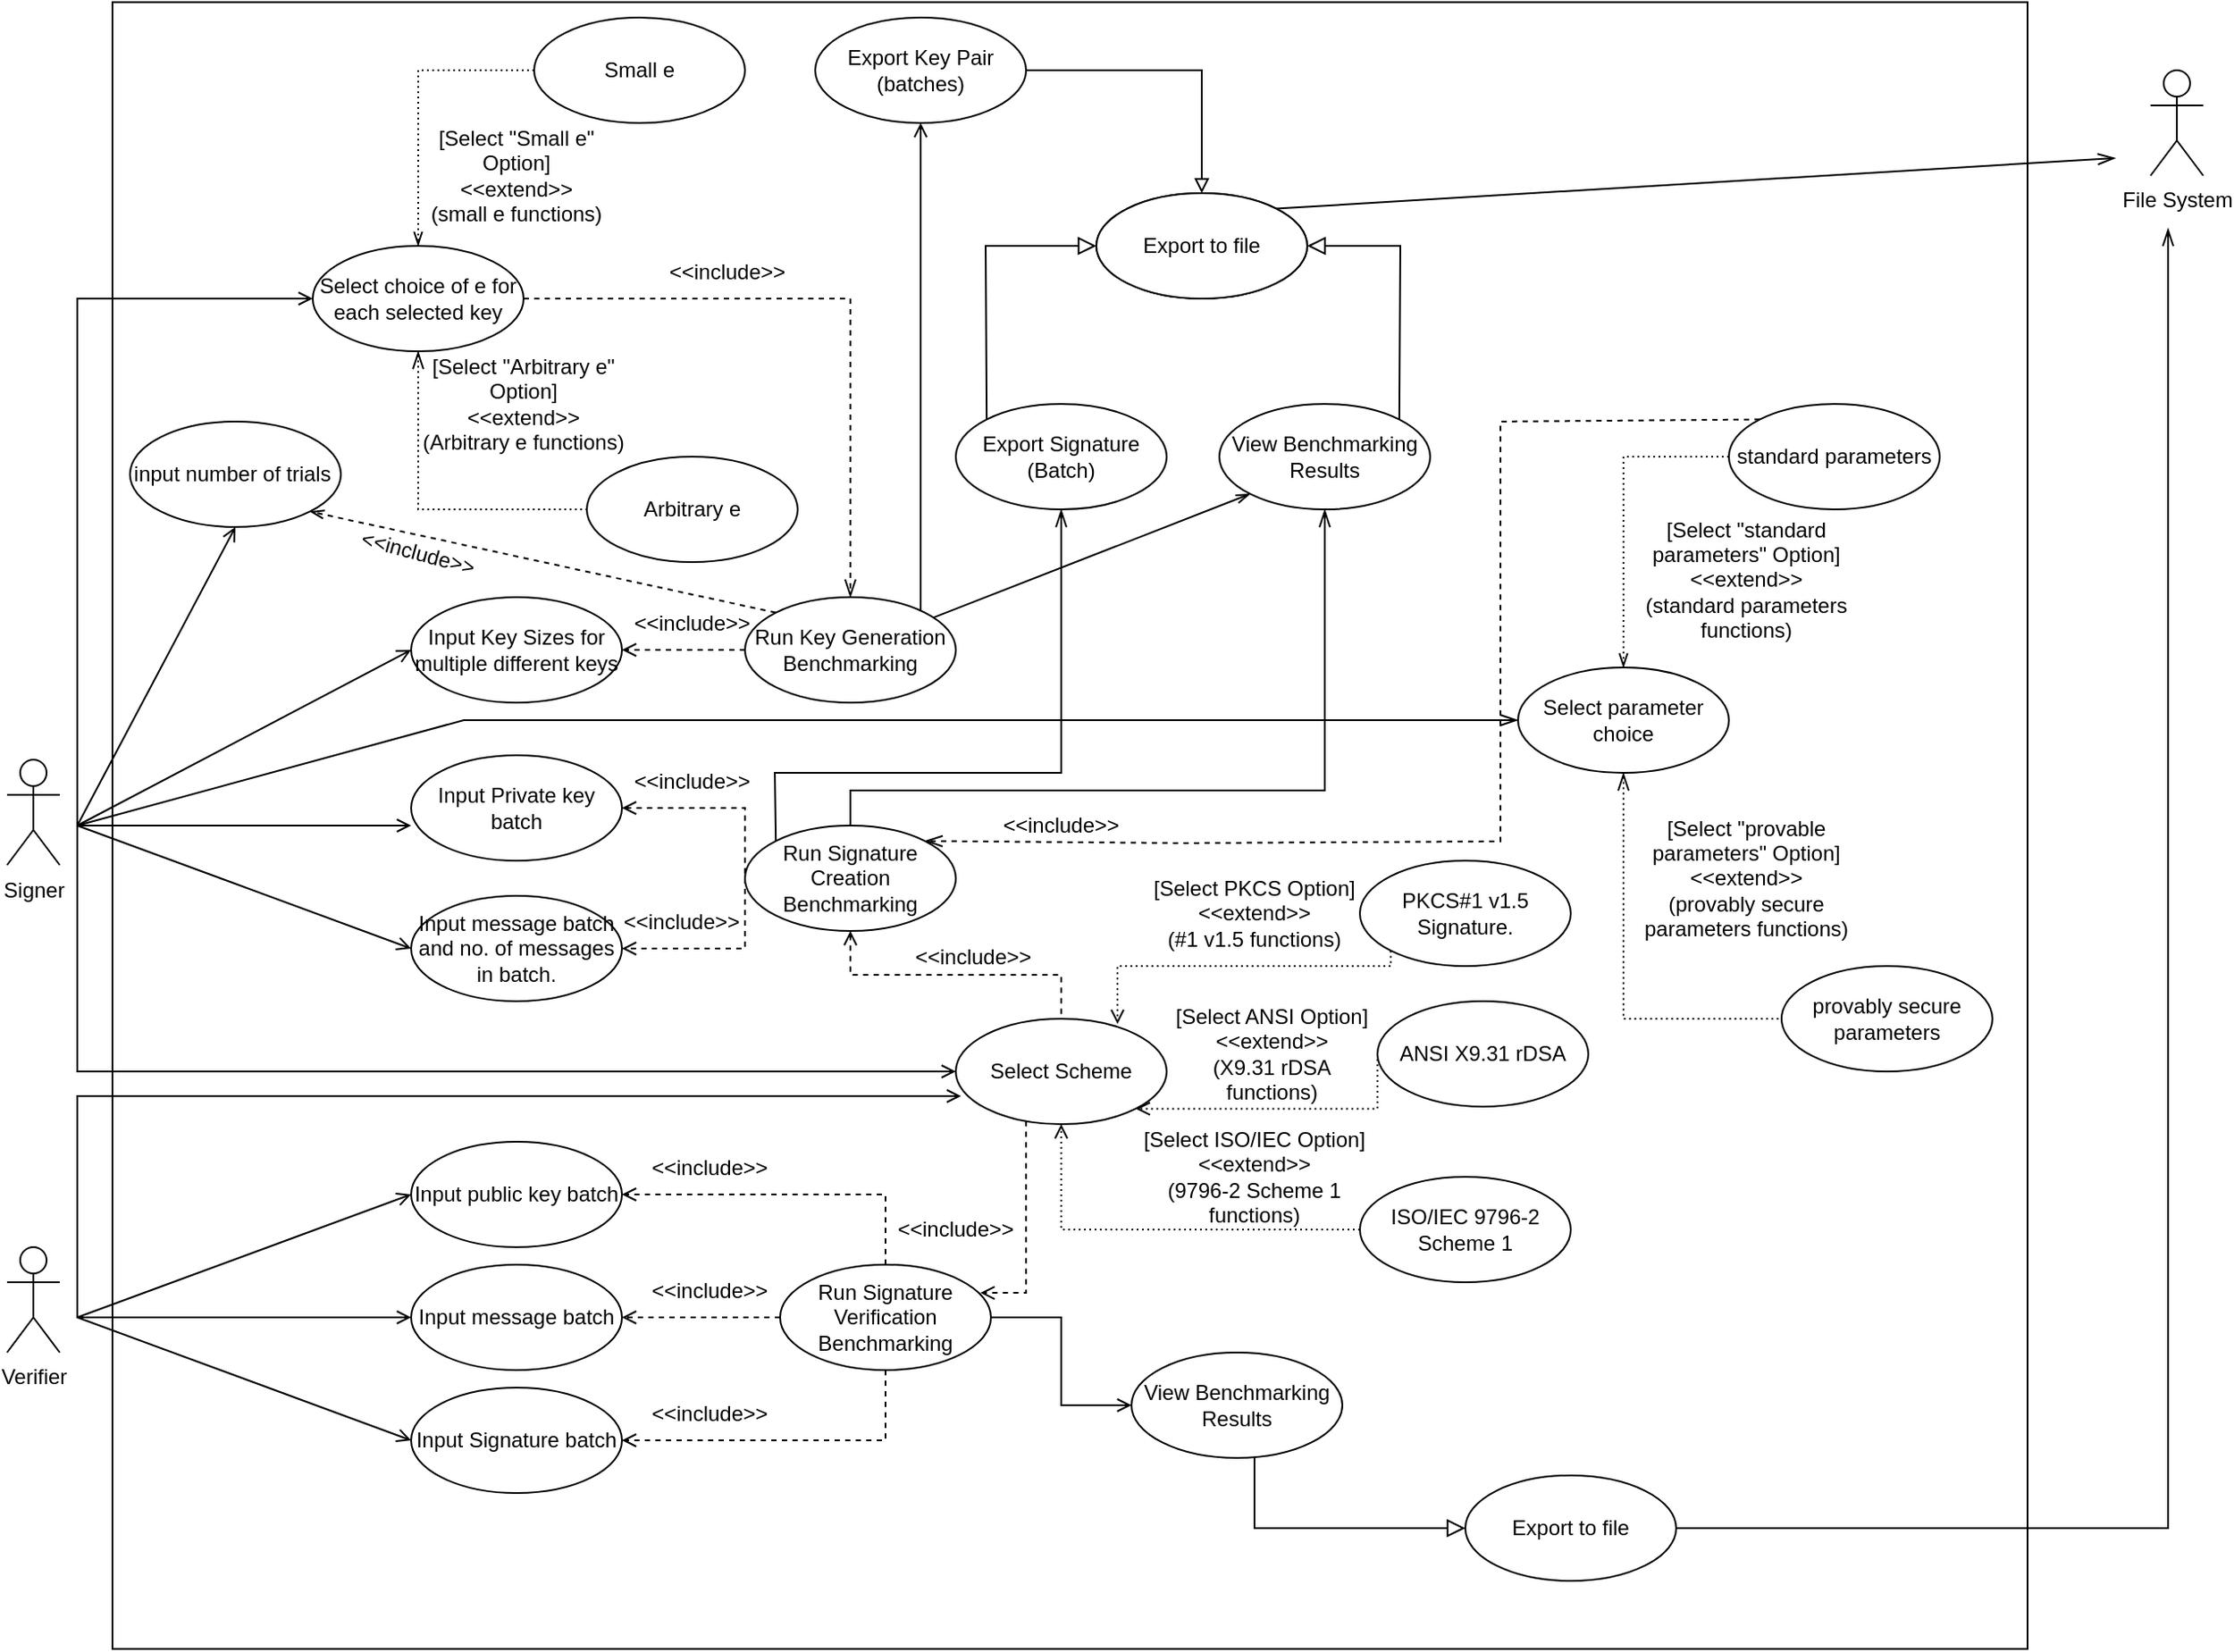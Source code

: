<mxfile version="24.2.3" type="device">
  <diagram name="Page-1" id="38QwZTrRt14t735NKN4m">
    <mxGraphModel dx="2463" dy="2267" grid="1" gridSize="10" guides="1" tooltips="1" connect="1" arrows="1" fold="1" page="1" pageScale="1" pageWidth="827" pageHeight="1169" math="0" shadow="0">
      <root>
        <mxCell id="0" />
        <mxCell id="1" parent="0" />
        <mxCell id="NQqdmti2_ZRtqbnhM-zB-2" value="Input Key Sizes for multiple different keys" style="ellipse;whiteSpace=wrap;html=1;" parent="1" vertex="1">
          <mxGeometry x="260" y="140" width="120" height="60" as="geometry" />
        </mxCell>
        <mxCell id="NQqdmti2_ZRtqbnhM-zB-22" value="" style="edgeStyle=orthogonalEdgeStyle;rounded=0;orthogonalLoop=1;jettySize=auto;html=1;dashed=1;startArrow=open;startFill=0;endArrow=none;endFill=0;" parent="1" source="NQqdmti2_ZRtqbnhM-zB-3" target="NQqdmti2_ZRtqbnhM-zB-6" edge="1">
          <mxGeometry relative="1" as="geometry">
            <Array as="points">
              <mxPoint x="450" y="260" />
            </Array>
          </mxGeometry>
        </mxCell>
        <mxCell id="NQqdmti2_ZRtqbnhM-zB-3" value="Input Private key batch" style="ellipse;whiteSpace=wrap;html=1;" parent="1" vertex="1">
          <mxGeometry x="260" y="230" width="120" height="60" as="geometry" />
        </mxCell>
        <mxCell id="NQqdmti2_ZRtqbnhM-zB-4" value="Input message batch and no. of messages in batch." style="ellipse;whiteSpace=wrap;html=1;" parent="1" vertex="1">
          <mxGeometry x="260" y="310" width="120" height="60" as="geometry" />
        </mxCell>
        <mxCell id="NQqdmti2_ZRtqbnhM-zB-13" value="" style="edgeStyle=orthogonalEdgeStyle;rounded=0;orthogonalLoop=1;jettySize=auto;html=1;dashed=1;strokeWidth=1;endArrow=open;endFill=0;" parent="1" source="NQqdmti2_ZRtqbnhM-zB-5" target="NQqdmti2_ZRtqbnhM-zB-2" edge="1">
          <mxGeometry relative="1" as="geometry" />
        </mxCell>
        <mxCell id="pRXhWldQeaRsTRkaZNLs-4" style="edgeStyle=orthogonalEdgeStyle;rounded=0;orthogonalLoop=1;jettySize=auto;html=1;entryX=0.5;entryY=1;entryDx=0;entryDy=0;exitX=1;exitY=0;exitDx=0;exitDy=0;endArrow=open;endFill=0;" parent="1" source="NQqdmti2_ZRtqbnhM-zB-5" target="pRXhWldQeaRsTRkaZNLs-1" edge="1">
          <mxGeometry relative="1" as="geometry">
            <Array as="points">
              <mxPoint x="550" y="149" />
            </Array>
          </mxGeometry>
        </mxCell>
        <mxCell id="pRXhWldQeaRsTRkaZNLs-9" style="rounded=0;orthogonalLoop=1;jettySize=auto;html=1;entryX=0;entryY=1;entryDx=0;entryDy=0;endArrow=openThin;endFill=0;" parent="1" source="NQqdmti2_ZRtqbnhM-zB-5" target="TdwYZP4y8rGgzh-OMcAw-28" edge="1">
          <mxGeometry relative="1" as="geometry" />
        </mxCell>
        <mxCell id="NQqdmti2_ZRtqbnhM-zB-5" value="Run Key Generation Benchmarking" style="ellipse;whiteSpace=wrap;html=1;" parent="1" vertex="1">
          <mxGeometry x="450" y="140" width="120" height="60" as="geometry" />
        </mxCell>
        <mxCell id="NQqdmti2_ZRtqbnhM-zB-15" value="" style="edgeStyle=orthogonalEdgeStyle;rounded=0;orthogonalLoop=1;jettySize=auto;html=1;dashed=1;endArrow=open;endFill=0;" parent="1" source="NQqdmti2_ZRtqbnhM-zB-6" target="NQqdmti2_ZRtqbnhM-zB-4" edge="1">
          <mxGeometry relative="1" as="geometry">
            <Array as="points">
              <mxPoint x="450" y="340" />
            </Array>
          </mxGeometry>
        </mxCell>
        <mxCell id="NQqdmti2_ZRtqbnhM-zB-35" style="edgeStyle=orthogonalEdgeStyle;rounded=0;orthogonalLoop=1;jettySize=auto;html=1;entryX=0.5;entryY=0;entryDx=0;entryDy=0;endArrow=none;endFill=0;dashed=1;startArrow=open;startFill=0;" parent="1" source="NQqdmti2_ZRtqbnhM-zB-6" target="NQqdmti2_ZRtqbnhM-zB-7" edge="1">
          <mxGeometry relative="1" as="geometry" />
        </mxCell>
        <mxCell id="TdwYZP4y8rGgzh-OMcAw-29" style="edgeStyle=none;curved=0;rounded=0;orthogonalLoop=1;jettySize=auto;html=1;entryX=0.5;entryY=1;entryDx=0;entryDy=0;fontSize=12;startSize=8;endSize=8;endArrow=openThin;endFill=0;" parent="1" source="NQqdmti2_ZRtqbnhM-zB-6" target="TdwYZP4y8rGgzh-OMcAw-28" edge="1">
          <mxGeometry relative="1" as="geometry">
            <Array as="points">
              <mxPoint x="510" y="250" />
              <mxPoint x="780" y="250" />
            </Array>
          </mxGeometry>
        </mxCell>
        <mxCell id="TdwYZP4y8rGgzh-OMcAw-30" style="edgeStyle=none;curved=0;rounded=0;orthogonalLoop=1;jettySize=auto;html=1;exitX=0;exitY=0;exitDx=0;exitDy=0;entryX=0.5;entryY=1;entryDx=0;entryDy=0;fontSize=12;startSize=8;endSize=8;strokeColor=default;endArrow=openThin;endFill=0;" parent="1" source="NQqdmti2_ZRtqbnhM-zB-6" target="NQqdmti2_ZRtqbnhM-zB-26" edge="1">
          <mxGeometry relative="1" as="geometry">
            <Array as="points">
              <mxPoint x="467" y="240" />
              <mxPoint x="630" y="240" />
            </Array>
          </mxGeometry>
        </mxCell>
        <mxCell id="NQqdmti2_ZRtqbnhM-zB-6" value="Run Signature Creation Benchmarking" style="ellipse;whiteSpace=wrap;html=1;" parent="1" vertex="1">
          <mxGeometry x="450" y="270" width="120" height="60" as="geometry" />
        </mxCell>
        <mxCell id="NQqdmti2_ZRtqbnhM-zB-43" style="edgeStyle=orthogonalEdgeStyle;rounded=0;orthogonalLoop=1;jettySize=auto;html=1;entryX=0.95;entryY=0.267;entryDx=0;entryDy=0;dashed=1;endArrow=open;endFill=0;entryPerimeter=0;" parent="1" source="NQqdmti2_ZRtqbnhM-zB-7" target="NQqdmti2_ZRtqbnhM-zB-11" edge="1">
          <mxGeometry relative="1" as="geometry">
            <Array as="points">
              <mxPoint x="610" y="536" />
            </Array>
          </mxGeometry>
        </mxCell>
        <mxCell id="NQqdmti2_ZRtqbnhM-zB-7" value="Select Scheme" style="ellipse;whiteSpace=wrap;html=1;" parent="1" vertex="1">
          <mxGeometry x="570" y="380" width="120" height="60" as="geometry" />
        </mxCell>
        <mxCell id="NQqdmti2_ZRtqbnhM-zB-8" value="Input public key batch" style="ellipse;whiteSpace=wrap;html=1;" parent="1" vertex="1">
          <mxGeometry x="260" y="450" width="120" height="60" as="geometry" />
        </mxCell>
        <mxCell id="NQqdmti2_ZRtqbnhM-zB-9" value="Input message batch" style="ellipse;whiteSpace=wrap;html=1;" parent="1" vertex="1">
          <mxGeometry x="260" y="520" width="120" height="60" as="geometry" />
        </mxCell>
        <mxCell id="NQqdmti2_ZRtqbnhM-zB-10" value="Input Signature batch" style="ellipse;whiteSpace=wrap;html=1;" parent="1" vertex="1">
          <mxGeometry x="260" y="590" width="120" height="60" as="geometry" />
        </mxCell>
        <mxCell id="NQqdmti2_ZRtqbnhM-zB-23" value="" style="edgeStyle=orthogonalEdgeStyle;rounded=0;orthogonalLoop=1;jettySize=auto;html=1;dashed=1;endArrow=open;endFill=0;" parent="1" source="NQqdmti2_ZRtqbnhM-zB-11" target="NQqdmti2_ZRtqbnhM-zB-9" edge="1">
          <mxGeometry relative="1" as="geometry" />
        </mxCell>
        <mxCell id="NQqdmti2_ZRtqbnhM-zB-24" style="edgeStyle=orthogonalEdgeStyle;rounded=0;orthogonalLoop=1;jettySize=auto;html=1;entryX=1;entryY=0.5;entryDx=0;entryDy=0;startArrow=none;startFill=0;dashed=1;endArrow=open;endFill=0;" parent="1" source="NQqdmti2_ZRtqbnhM-zB-11" target="NQqdmti2_ZRtqbnhM-zB-8" edge="1">
          <mxGeometry relative="1" as="geometry">
            <Array as="points">
              <mxPoint x="530" y="480" />
            </Array>
          </mxGeometry>
        </mxCell>
        <mxCell id="NQqdmti2_ZRtqbnhM-zB-25" style="edgeStyle=orthogonalEdgeStyle;rounded=0;orthogonalLoop=1;jettySize=auto;html=1;endArrow=open;endFill=0;dashed=1;" parent="1" source="NQqdmti2_ZRtqbnhM-zB-11" target="NQqdmti2_ZRtqbnhM-zB-10" edge="1">
          <mxGeometry relative="1" as="geometry">
            <Array as="points">
              <mxPoint x="530" y="620" />
            </Array>
          </mxGeometry>
        </mxCell>
        <mxCell id="NQqdmti2_ZRtqbnhM-zB-45" style="edgeStyle=orthogonalEdgeStyle;rounded=0;orthogonalLoop=1;jettySize=auto;html=1;entryX=0;entryY=0.5;entryDx=0;entryDy=0;endArrow=open;endFill=0;" parent="1" source="NQqdmti2_ZRtqbnhM-zB-11" target="NQqdmti2_ZRtqbnhM-zB-44" edge="1">
          <mxGeometry relative="1" as="geometry" />
        </mxCell>
        <mxCell id="NQqdmti2_ZRtqbnhM-zB-11" value="Run Signature Verification Benchmarking" style="ellipse;whiteSpace=wrap;html=1;" parent="1" vertex="1">
          <mxGeometry x="470" y="520" width="120" height="60" as="geometry" />
        </mxCell>
        <mxCell id="NQqdmti2_ZRtqbnhM-zB-26" value="Export Signature (Batch)" style="ellipse;whiteSpace=wrap;html=1;" parent="1" vertex="1">
          <mxGeometry x="570" y="30" width="120" height="60" as="geometry" />
        </mxCell>
        <mxCell id="5PANG7gfDIuG6xv0QTRK-1" style="edgeStyle=none;curved=0;rounded=0;orthogonalLoop=1;jettySize=auto;html=1;entryX=0;entryY=0;entryDx=0;entryDy=0;fontSize=12;startSize=8;endSize=8;endArrow=none;endFill=0;startArrow=block;startFill=0;" parent="1" source="NQqdmti2_ZRtqbnhM-zB-28" target="NQqdmti2_ZRtqbnhM-zB-26" edge="1">
          <mxGeometry relative="1" as="geometry">
            <Array as="points">
              <mxPoint x="587" y="-60" />
            </Array>
          </mxGeometry>
        </mxCell>
        <mxCell id="5PANG7gfDIuG6xv0QTRK-2" style="edgeStyle=none;curved=0;rounded=0;orthogonalLoop=1;jettySize=auto;html=1;entryX=1;entryY=0;entryDx=0;entryDy=0;fontSize=12;startSize=8;endSize=8;endArrow=none;endFill=0;startArrow=block;startFill=0;" parent="1" source="NQqdmti2_ZRtqbnhM-zB-28" target="TdwYZP4y8rGgzh-OMcAw-28" edge="1">
          <mxGeometry relative="1" as="geometry">
            <Array as="points">
              <mxPoint x="823" y="-60" />
            </Array>
          </mxGeometry>
        </mxCell>
        <mxCell id="NQqdmti2_ZRtqbnhM-zB-28" value="Export to file" style="ellipse;whiteSpace=wrap;html=1;" parent="1" vertex="1">
          <mxGeometry x="650" y="-90" width="120" height="60" as="geometry" />
        </mxCell>
        <mxCell id="NQqdmti2_ZRtqbnhM-zB-36" value="PKCS#1 v1.5 Signature." style="ellipse;whiteSpace=wrap;html=1;" parent="1" vertex="1">
          <mxGeometry x="800" y="290" width="120" height="60" as="geometry" />
        </mxCell>
        <mxCell id="NQqdmti2_ZRtqbnhM-zB-41" style="edgeStyle=orthogonalEdgeStyle;rounded=0;orthogonalLoop=1;jettySize=auto;html=1;entryX=1;entryY=1;entryDx=0;entryDy=0;dashed=1;dashPattern=1 2;endArrow=open;endFill=0;" parent="1" source="NQqdmti2_ZRtqbnhM-zB-37" target="NQqdmti2_ZRtqbnhM-zB-7" edge="1">
          <mxGeometry relative="1" as="geometry">
            <Array as="points">
              <mxPoint x="810" y="431" />
            </Array>
          </mxGeometry>
        </mxCell>
        <mxCell id="NQqdmti2_ZRtqbnhM-zB-37" value="ANSI X9.31 rDSA" style="ellipse;whiteSpace=wrap;html=1;" parent="1" vertex="1">
          <mxGeometry x="810" y="370" width="120" height="60" as="geometry" />
        </mxCell>
        <mxCell id="NQqdmti2_ZRtqbnhM-zB-42" style="edgeStyle=orthogonalEdgeStyle;rounded=0;orthogonalLoop=1;jettySize=auto;html=1;entryX=0.5;entryY=1;entryDx=0;entryDy=0;dashed=1;dashPattern=1 2;endArrow=open;endFill=0;" parent="1" source="NQqdmti2_ZRtqbnhM-zB-38" target="NQqdmti2_ZRtqbnhM-zB-7" edge="1">
          <mxGeometry relative="1" as="geometry" />
        </mxCell>
        <mxCell id="NQqdmti2_ZRtqbnhM-zB-38" value="ISO/IEC 9796-2 Scheme 1" style="ellipse;whiteSpace=wrap;html=1;" parent="1" vertex="1">
          <mxGeometry x="800" y="470" width="120" height="60" as="geometry" />
        </mxCell>
        <mxCell id="NQqdmti2_ZRtqbnhM-zB-39" style="edgeStyle=orthogonalEdgeStyle;rounded=0;orthogonalLoop=1;jettySize=auto;html=1;dashed=1;dashPattern=1 2;endArrow=open;endFill=0;entryX=0.767;entryY=0.05;entryDx=0;entryDy=0;entryPerimeter=0;exitX=0;exitY=1;exitDx=0;exitDy=0;" parent="1" source="NQqdmti2_ZRtqbnhM-zB-36" target="NQqdmti2_ZRtqbnhM-zB-7" edge="1">
          <mxGeometry relative="1" as="geometry">
            <mxPoint x="660" y="380" as="targetPoint" />
            <Array as="points">
              <mxPoint x="818" y="350" />
              <mxPoint x="662" y="350" />
            </Array>
          </mxGeometry>
        </mxCell>
        <mxCell id="5PANG7gfDIuG6xv0QTRK-9" style="edgeStyle=none;curved=0;rounded=0;orthogonalLoop=1;jettySize=auto;html=1;fontSize=12;startSize=8;endSize=8;endArrow=openThin;endFill=0;exitX=1;exitY=0.5;exitDx=0;exitDy=0;" parent="1" source="5PANG7gfDIuG6xv0QTRK-7" edge="1">
          <mxGeometry relative="1" as="geometry">
            <mxPoint x="1260" y="-70" as="targetPoint" />
            <Array as="points">
              <mxPoint x="1260" y="670" />
            </Array>
          </mxGeometry>
        </mxCell>
        <mxCell id="NQqdmti2_ZRtqbnhM-zB-44" value="View Benchmarking Results" style="ellipse;whiteSpace=wrap;html=1;" parent="1" vertex="1">
          <mxGeometry x="670" y="570" width="120" height="60" as="geometry" />
        </mxCell>
        <mxCell id="NQqdmti2_ZRtqbnhM-zB-63" style="edgeStyle=orthogonalEdgeStyle;rounded=0;orthogonalLoop=1;jettySize=auto;html=1;entryX=0;entryY=0.5;entryDx=0;entryDy=0;endArrow=open;endFill=0;" parent="1" target="NQqdmti2_ZRtqbnhM-zB-7" edge="1">
          <mxGeometry relative="1" as="geometry">
            <mxPoint x="110" y="270" as="sourcePoint" />
            <Array as="points">
              <mxPoint x="70" y="270" />
              <mxPoint x="70" y="410" />
            </Array>
          </mxGeometry>
        </mxCell>
        <mxCell id="5PANG7gfDIuG6xv0QTRK-10" style="edgeStyle=none;curved=0;rounded=0;orthogonalLoop=1;jettySize=auto;html=1;entryX=0;entryY=0.5;entryDx=0;entryDy=0;fontSize=12;startSize=8;endSize=8;endArrow=openThin;endFill=0;" parent="1" target="TdwYZP4y8rGgzh-OMcAw-19" edge="1">
          <mxGeometry relative="1" as="geometry">
            <mxPoint x="70" y="270" as="sourcePoint" />
            <Array as="points">
              <mxPoint x="290" y="210" />
            </Array>
          </mxGeometry>
        </mxCell>
        <mxCell id="NQqdmti2_ZRtqbnhM-zB-46" value="Signer" style="shape=umlActor;verticalLabelPosition=bottom;verticalAlign=top;html=1;outlineConnect=0;" parent="1" vertex="1">
          <mxGeometry x="30" y="232.5" width="30" height="60" as="geometry" />
        </mxCell>
        <mxCell id="NQqdmti2_ZRtqbnhM-zB-47" value="Verifier" style="shape=umlActor;verticalLabelPosition=bottom;verticalAlign=top;html=1;outlineConnect=0;" parent="1" vertex="1">
          <mxGeometry x="30" y="510" width="30" height="60" as="geometry" />
        </mxCell>
        <mxCell id="NQqdmti2_ZRtqbnhM-zB-50" value="" style="endArrow=open;html=1;rounded=0;entryX=0;entryY=0.5;entryDx=0;entryDy=0;endFill=0;" parent="1" target="NQqdmti2_ZRtqbnhM-zB-2" edge="1">
          <mxGeometry width="50" height="50" relative="1" as="geometry">
            <mxPoint x="70" y="270" as="sourcePoint" />
            <mxPoint x="150" y="210" as="targetPoint" />
          </mxGeometry>
        </mxCell>
        <mxCell id="NQqdmti2_ZRtqbnhM-zB-51" value="" style="endArrow=open;html=1;rounded=0;endFill=0;" parent="1" edge="1">
          <mxGeometry width="50" height="50" relative="1" as="geometry">
            <mxPoint x="70" y="270" as="sourcePoint" />
            <mxPoint x="260" y="270" as="targetPoint" />
          </mxGeometry>
        </mxCell>
        <mxCell id="NQqdmti2_ZRtqbnhM-zB-52" value="" style="endArrow=open;html=1;rounded=0;entryX=0;entryY=0.5;entryDx=0;entryDy=0;endFill=0;" parent="1" target="NQqdmti2_ZRtqbnhM-zB-4" edge="1">
          <mxGeometry width="50" height="50" relative="1" as="geometry">
            <mxPoint x="70" y="270" as="sourcePoint" />
            <mxPoint x="270" y="280" as="targetPoint" />
          </mxGeometry>
        </mxCell>
        <mxCell id="NQqdmti2_ZRtqbnhM-zB-53" value="" style="endArrow=open;html=1;rounded=0;entryX=0;entryY=0.5;entryDx=0;entryDy=0;endFill=0;" parent="1" target="NQqdmti2_ZRtqbnhM-zB-8" edge="1">
          <mxGeometry width="50" height="50" relative="1" as="geometry">
            <mxPoint x="70" y="550" as="sourcePoint" />
            <mxPoint x="260" y="450" as="targetPoint" />
          </mxGeometry>
        </mxCell>
        <mxCell id="NQqdmti2_ZRtqbnhM-zB-54" value="" style="endArrow=open;html=1;rounded=0;endFill=0;" parent="1" edge="1">
          <mxGeometry width="50" height="50" relative="1" as="geometry">
            <mxPoint x="70" y="550" as="sourcePoint" />
            <mxPoint x="260" y="550" as="targetPoint" />
          </mxGeometry>
        </mxCell>
        <mxCell id="NQqdmti2_ZRtqbnhM-zB-55" value="" style="endArrow=open;html=1;rounded=0;entryX=0;entryY=0.5;entryDx=0;entryDy=0;endFill=0;" parent="1" edge="1">
          <mxGeometry width="50" height="50" relative="1" as="geometry">
            <mxPoint x="70" y="550" as="sourcePoint" />
            <mxPoint x="260" y="620" as="targetPoint" />
          </mxGeometry>
        </mxCell>
        <mxCell id="NQqdmti2_ZRtqbnhM-zB-64" style="edgeStyle=orthogonalEdgeStyle;rounded=0;orthogonalLoop=1;jettySize=auto;html=1;entryX=0.025;entryY=0.717;entryDx=0;entryDy=0;entryPerimeter=0;endArrow=open;endFill=0;" parent="1" target="NQqdmti2_ZRtqbnhM-zB-7" edge="1">
          <mxGeometry relative="1" as="geometry">
            <mxPoint x="110" y="550" as="sourcePoint" />
            <Array as="points">
              <mxPoint x="70" y="550" />
              <mxPoint x="70" y="424" />
            </Array>
          </mxGeometry>
        </mxCell>
        <mxCell id="NQqdmti2_ZRtqbnhM-zB-65" value="&amp;lt;&amp;lt;include&amp;gt;&amp;gt;" style="text;html=1;strokeColor=none;fillColor=none;align=center;verticalAlign=middle;whiteSpace=wrap;rounded=0;" parent="1" vertex="1">
          <mxGeometry x="390" y="230" width="60" height="30" as="geometry" />
        </mxCell>
        <mxCell id="NQqdmti2_ZRtqbnhM-zB-66" value="&amp;lt;&amp;lt;include&amp;gt;&amp;gt;" style="text;html=1;strokeColor=none;fillColor=none;align=center;verticalAlign=middle;whiteSpace=wrap;rounded=0;" parent="1" vertex="1">
          <mxGeometry x="390" y="140" width="60" height="30" as="geometry" />
        </mxCell>
        <mxCell id="NQqdmti2_ZRtqbnhM-zB-67" value="&amp;lt;&amp;lt;include&amp;gt;&amp;gt;" style="text;html=1;strokeColor=none;fillColor=none;align=center;verticalAlign=middle;whiteSpace=wrap;rounded=0;" parent="1" vertex="1">
          <mxGeometry x="384" y="310" width="60" height="30" as="geometry" />
        </mxCell>
        <mxCell id="NQqdmti2_ZRtqbnhM-zB-69" value="&amp;lt;&amp;lt;include&amp;gt;&amp;gt;" style="text;html=1;strokeColor=none;fillColor=none;align=center;verticalAlign=middle;whiteSpace=wrap;rounded=0;" parent="1" vertex="1">
          <mxGeometry x="400" y="450" width="60" height="30" as="geometry" />
        </mxCell>
        <mxCell id="NQqdmti2_ZRtqbnhM-zB-70" value="&amp;lt;&amp;lt;include&amp;gt;&amp;gt;" style="text;html=1;strokeColor=none;fillColor=none;align=center;verticalAlign=middle;whiteSpace=wrap;rounded=0;" parent="1" vertex="1">
          <mxGeometry x="400" y="520" width="60" height="30" as="geometry" />
        </mxCell>
        <mxCell id="NQqdmti2_ZRtqbnhM-zB-71" value="&amp;lt;&amp;lt;include&amp;gt;&amp;gt;" style="text;html=1;strokeColor=none;fillColor=none;align=center;verticalAlign=middle;whiteSpace=wrap;rounded=0;" parent="1" vertex="1">
          <mxGeometry x="400" y="590" width="60" height="30" as="geometry" />
        </mxCell>
        <mxCell id="NQqdmti2_ZRtqbnhM-zB-72" value="&amp;lt;&amp;lt;include&amp;gt;&amp;gt;" style="text;html=1;strokeColor=none;fillColor=none;align=center;verticalAlign=middle;whiteSpace=wrap;rounded=0;" parent="1" vertex="1">
          <mxGeometry x="550" y="330" width="60" height="30" as="geometry" />
        </mxCell>
        <mxCell id="NQqdmti2_ZRtqbnhM-zB-73" value="&amp;lt;&amp;lt;include&amp;gt;&amp;gt;" style="text;html=1;strokeColor=none;fillColor=none;align=center;verticalAlign=middle;whiteSpace=wrap;rounded=0;" parent="1" vertex="1">
          <mxGeometry x="540" y="485" width="60" height="30" as="geometry" />
        </mxCell>
        <mxCell id="NQqdmti2_ZRtqbnhM-zB-74" value="[Select PKCS Option]&lt;br&gt;&amp;lt;&amp;lt;extend&amp;gt;&amp;gt;&lt;br&gt;(#1 v1.5 functions)" style="text;html=1;strokeColor=none;fillColor=none;align=center;verticalAlign=middle;whiteSpace=wrap;rounded=0;" parent="1" vertex="1">
          <mxGeometry x="680" y="290" width="120" height="60" as="geometry" />
        </mxCell>
        <mxCell id="NQqdmti2_ZRtqbnhM-zB-75" value="[Select ANSI Option]&lt;br&gt;&amp;lt;&amp;lt;extend&amp;gt;&amp;gt;&lt;br&gt;(X9.31 rDSA functions)" style="text;html=1;strokeColor=none;fillColor=none;align=center;verticalAlign=middle;whiteSpace=wrap;rounded=0;" parent="1" vertex="1">
          <mxGeometry x="690" y="370" width="120" height="60" as="geometry" />
        </mxCell>
        <mxCell id="NQqdmti2_ZRtqbnhM-zB-76" value="[Select ISO/IEC Option]&lt;br&gt;&amp;lt;&amp;lt;extend&amp;gt;&amp;gt;&lt;br&gt;(9796-2 Scheme 1 functions)" style="text;html=1;strokeColor=none;fillColor=none;align=center;verticalAlign=middle;whiteSpace=wrap;rounded=0;" parent="1" vertex="1">
          <mxGeometry x="670" y="440" width="140" height="60" as="geometry" />
        </mxCell>
        <mxCell id="NQqdmti2_ZRtqbnhM-zB-77" value="File System" style="shape=umlActor;verticalLabelPosition=bottom;verticalAlign=top;html=1;outlineConnect=0;" parent="1" vertex="1">
          <mxGeometry x="1250" y="-160" width="30" height="60" as="geometry" />
        </mxCell>
        <mxCell id="TdwYZP4y8rGgzh-OMcAw-12" style="edgeStyle=none;curved=0;rounded=0;orthogonalLoop=1;jettySize=auto;html=1;entryX=0;entryY=0.5;entryDx=0;entryDy=0;fontSize=12;startSize=8;endSize=8;endArrow=none;endFill=0;startArrow=openThin;startFill=0;dashed=1;dashPattern=1 2;" parent="1" source="TdwYZP4y8rGgzh-OMcAw-1" target="TdwYZP4y8rGgzh-OMcAw-5" edge="1">
          <mxGeometry relative="1" as="geometry">
            <Array as="points">
              <mxPoint x="264" y="90" />
            </Array>
          </mxGeometry>
        </mxCell>
        <mxCell id="TdwYZP4y8rGgzh-OMcAw-16" style="edgeStyle=none;curved=0;rounded=0;orthogonalLoop=1;jettySize=auto;html=1;exitX=1;exitY=0.5;exitDx=0;exitDy=0;entryX=0.5;entryY=0;entryDx=0;entryDy=0;fontSize=12;startSize=8;endSize=8;endArrow=openThin;endFill=0;dashed=1;" parent="1" source="TdwYZP4y8rGgzh-OMcAw-1" target="NQqdmti2_ZRtqbnhM-zB-5" edge="1">
          <mxGeometry relative="1" as="geometry">
            <Array as="points">
              <mxPoint x="510" y="-30" />
            </Array>
          </mxGeometry>
        </mxCell>
        <mxCell id="TdwYZP4y8rGgzh-OMcAw-1" value="Select choice of e for each selected key" style="ellipse;whiteSpace=wrap;html=1;" parent="1" vertex="1">
          <mxGeometry x="204" y="-60" width="120" height="60" as="geometry" />
        </mxCell>
        <mxCell id="TdwYZP4y8rGgzh-OMcAw-14" style="edgeStyle=none;curved=0;rounded=0;orthogonalLoop=1;jettySize=auto;html=1;entryX=0.5;entryY=0;entryDx=0;entryDy=0;fontSize=12;endArrow=openThin;endFill=0;dashed=1;dashPattern=1 2;" parent="1" source="TdwYZP4y8rGgzh-OMcAw-3" target="TdwYZP4y8rGgzh-OMcAw-1" edge="1">
          <mxGeometry relative="1" as="geometry">
            <Array as="points">
              <mxPoint x="264" y="-160" />
            </Array>
          </mxGeometry>
        </mxCell>
        <mxCell id="TdwYZP4y8rGgzh-OMcAw-3" value="Small e" style="ellipse;whiteSpace=wrap;html=1;" parent="1" vertex="1">
          <mxGeometry x="330" y="-190" width="120" height="60" as="geometry" />
        </mxCell>
        <mxCell id="TdwYZP4y8rGgzh-OMcAw-5" value="Arbitrary e" style="ellipse;whiteSpace=wrap;html=1;" parent="1" vertex="1">
          <mxGeometry x="360" y="60" width="120" height="60" as="geometry" />
        </mxCell>
        <mxCell id="TdwYZP4y8rGgzh-OMcAw-8" value="[Select &quot;Arbitrary e&quot; Option]&lt;br&gt;&amp;lt;&amp;lt;extend&amp;gt;&amp;gt;&lt;br&gt;(Arbitrary&amp;nbsp;e functions)" style="text;html=1;strokeColor=none;fillColor=none;align=center;verticalAlign=middle;whiteSpace=wrap;rounded=0;" parent="1" vertex="1">
          <mxGeometry x="264" width="120" height="60" as="geometry" />
        </mxCell>
        <mxCell id="TdwYZP4y8rGgzh-OMcAw-15" value="[Select &quot;Small e&quot; Option]&lt;br&gt;&amp;lt;&amp;lt;extend&amp;gt;&amp;gt;&lt;br&gt;(small e functions)" style="text;html=1;strokeColor=none;fillColor=none;align=center;verticalAlign=middle;whiteSpace=wrap;rounded=0;" parent="1" vertex="1">
          <mxGeometry x="260" y="-130" width="120" height="60" as="geometry" />
        </mxCell>
        <mxCell id="TdwYZP4y8rGgzh-OMcAw-17" value="&amp;lt;&amp;lt;include&amp;gt;&amp;gt;" style="text;html=1;strokeColor=none;fillColor=none;align=center;verticalAlign=middle;whiteSpace=wrap;rounded=0;" parent="1" vertex="1">
          <mxGeometry x="410" y="-60" width="60" height="30" as="geometry" />
        </mxCell>
        <mxCell id="TdwYZP4y8rGgzh-OMcAw-18" style="edgeStyle=none;curved=0;rounded=0;orthogonalLoop=1;jettySize=auto;html=1;entryX=0;entryY=0.5;entryDx=0;entryDy=0;fontSize=12;startSize=8;endSize=8;endArrow=none;endFill=0;startArrow=openThin;startFill=0;dashed=1;dashPattern=1 2;" parent="1" source="TdwYZP4y8rGgzh-OMcAw-19" target="TdwYZP4y8rGgzh-OMcAw-22" edge="1">
          <mxGeometry relative="1" as="geometry">
            <Array as="points">
              <mxPoint x="950" y="380" />
            </Array>
          </mxGeometry>
        </mxCell>
        <mxCell id="TdwYZP4y8rGgzh-OMcAw-19" value="Select parameter choice" style="ellipse;whiteSpace=wrap;html=1;" parent="1" vertex="1">
          <mxGeometry x="890" y="180" width="120" height="60" as="geometry" />
        </mxCell>
        <mxCell id="TdwYZP4y8rGgzh-OMcAw-20" style="edgeStyle=none;curved=0;rounded=0;orthogonalLoop=1;jettySize=auto;html=1;entryX=0.5;entryY=0;entryDx=0;entryDy=0;fontSize=12;endArrow=openThin;endFill=0;dashed=1;dashPattern=1 2;" parent="1" source="TdwYZP4y8rGgzh-OMcAw-21" target="TdwYZP4y8rGgzh-OMcAw-19" edge="1">
          <mxGeometry relative="1" as="geometry">
            <Array as="points">
              <mxPoint x="950" y="60" />
            </Array>
          </mxGeometry>
        </mxCell>
        <mxCell id="TdwYZP4y8rGgzh-OMcAw-26" style="edgeStyle=none;curved=0;rounded=0;orthogonalLoop=1;jettySize=auto;html=1;exitX=0;exitY=0;exitDx=0;exitDy=0;fontSize=12;startSize=8;endSize=8;endArrow=openThin;endFill=0;entryX=1;entryY=0;entryDx=0;entryDy=0;dashed=1;" parent="1" source="TdwYZP4y8rGgzh-OMcAw-21" target="NQqdmti2_ZRtqbnhM-zB-6" edge="1">
          <mxGeometry relative="1" as="geometry">
            <mxPoint x="1044.2" y="28.056" as="sourcePoint" />
            <mxPoint x="600" y="280" as="targetPoint" />
            <Array as="points">
              <mxPoint x="880" y="40" />
              <mxPoint x="880" y="279" />
              <mxPoint x="700" y="280" />
            </Array>
          </mxGeometry>
        </mxCell>
        <mxCell id="TdwYZP4y8rGgzh-OMcAw-21" value="standard parameters" style="ellipse;whiteSpace=wrap;html=1;" parent="1" vertex="1">
          <mxGeometry x="1010" y="30" width="120" height="60" as="geometry" />
        </mxCell>
        <mxCell id="TdwYZP4y8rGgzh-OMcAw-22" value="provably secure parameters" style="ellipse;whiteSpace=wrap;html=1;" parent="1" vertex="1">
          <mxGeometry x="1040" y="350" width="120" height="60" as="geometry" />
        </mxCell>
        <mxCell id="TdwYZP4y8rGgzh-OMcAw-23" value="[Select &quot;provable parameters&quot; Option]&lt;br&gt;&amp;lt;&amp;lt;extend&amp;gt;&amp;gt;&lt;br&gt;(provably secure parameters functions)" style="text;html=1;strokeColor=none;fillColor=none;align=center;verticalAlign=middle;whiteSpace=wrap;rounded=0;" parent="1" vertex="1">
          <mxGeometry x="960" y="270" width="120" height="60" as="geometry" />
        </mxCell>
        <mxCell id="TdwYZP4y8rGgzh-OMcAw-24" value="[Select &quot;standard parameters&quot; Option]&lt;br&gt;&amp;lt;&amp;lt;extend&amp;gt;&amp;gt;&lt;br&gt;(standard parameters functions)" style="text;html=1;strokeColor=none;fillColor=none;align=center;verticalAlign=middle;whiteSpace=wrap;rounded=0;" parent="1" vertex="1">
          <mxGeometry x="960" y="100" width="120" height="60" as="geometry" />
        </mxCell>
        <mxCell id="TdwYZP4y8rGgzh-OMcAw-25" value="&amp;lt;&amp;lt;include&amp;gt;&amp;gt;" style="text;html=1;strokeColor=none;fillColor=none;align=center;verticalAlign=middle;whiteSpace=wrap;rounded=0;" parent="1" vertex="1">
          <mxGeometry x="600" y="255" width="60" height="30" as="geometry" />
        </mxCell>
        <mxCell id="5PANG7gfDIuG6xv0QTRK-5" style="edgeStyle=none;curved=1;rounded=0;orthogonalLoop=1;jettySize=auto;html=1;fontSize=12;startSize=8;endSize=8;endArrow=openThin;endFill=0;exitX=1;exitY=0;exitDx=0;exitDy=0;" parent="1" source="5PANG7gfDIuG6xv0QTRK-6" edge="1">
          <mxGeometry relative="1" as="geometry">
            <mxPoint x="1230" y="-110" as="targetPoint" />
          </mxGeometry>
        </mxCell>
        <mxCell id="TdwYZP4y8rGgzh-OMcAw-28" value="View Benchmarking Results" style="ellipse;whiteSpace=wrap;html=1;" parent="1" vertex="1">
          <mxGeometry x="720" y="30" width="120" height="60" as="geometry" />
        </mxCell>
        <mxCell id="pRXhWldQeaRsTRkaZNLs-7" style="edgeStyle=orthogonalEdgeStyle;rounded=0;orthogonalLoop=1;jettySize=auto;html=1;entryX=1;entryY=0.5;entryDx=0;entryDy=0;endArrow=none;endFill=0;startArrow=block;startFill=0;" parent="1" source="5PANG7gfDIuG6xv0QTRK-6" target="pRXhWldQeaRsTRkaZNLs-1" edge="1">
          <mxGeometry relative="1" as="geometry">
            <Array as="points">
              <mxPoint x="710" y="-160" />
            </Array>
          </mxGeometry>
        </mxCell>
        <mxCell id="5PANG7gfDIuG6xv0QTRK-6" value="Export to file" style="ellipse;whiteSpace=wrap;html=1;" parent="1" vertex="1">
          <mxGeometry x="650" y="-90" width="120" height="60" as="geometry" />
        </mxCell>
        <mxCell id="5PANG7gfDIuG6xv0QTRK-8" style="edgeStyle=none;curved=0;rounded=0;orthogonalLoop=1;jettySize=auto;html=1;fontSize=12;startSize=8;endSize=8;endArrow=none;endFill=0;startArrow=block;startFill=0;" parent="1" source="5PANG7gfDIuG6xv0QTRK-7" edge="1">
          <mxGeometry relative="1" as="geometry">
            <mxPoint x="740" y="630" as="targetPoint" />
            <Array as="points">
              <mxPoint x="740" y="670" />
            </Array>
          </mxGeometry>
        </mxCell>
        <mxCell id="5PANG7gfDIuG6xv0QTRK-7" value="Export to file" style="ellipse;whiteSpace=wrap;html=1;" parent="1" vertex="1">
          <mxGeometry x="860" y="640" width="120" height="60" as="geometry" />
        </mxCell>
        <mxCell id="5PANG7gfDIuG6xv0QTRK-11" value="" style="rounded=0;whiteSpace=wrap;html=1;fillColor=none;" parent="1" vertex="1">
          <mxGeometry x="90" y="-198.75" width="1090" height="937.5" as="geometry" />
        </mxCell>
        <mxCell id="pRXhWldQeaRsTRkaZNLs-1" value="Export Key Pair (batches)" style="ellipse;whiteSpace=wrap;html=1;" parent="1" vertex="1">
          <mxGeometry x="490" y="-190" width="120" height="60" as="geometry" />
        </mxCell>
        <mxCell id="pRXhWldQeaRsTRkaZNLs-10" value="input number of trials&amp;nbsp;" style="ellipse;whiteSpace=wrap;html=1;" parent="1" vertex="1">
          <mxGeometry x="100" y="40" width="120" height="60" as="geometry" />
        </mxCell>
        <mxCell id="pRXhWldQeaRsTRkaZNLs-11" style="rounded=0;orthogonalLoop=1;jettySize=auto;html=1;exitX=0;exitY=0;exitDx=0;exitDy=0;entryX=1;entryY=1;entryDx=0;entryDy=0;endArrow=openThin;endFill=0;dashed=1;" parent="1" source="NQqdmti2_ZRtqbnhM-zB-5" target="pRXhWldQeaRsTRkaZNLs-10" edge="1">
          <mxGeometry relative="1" as="geometry">
            <mxPoint x="443.117" y="140.003" as="sourcePoint" />
            <mxPoint x="230" y="80" as="targetPoint" />
          </mxGeometry>
        </mxCell>
        <mxCell id="pRXhWldQeaRsTRkaZNLs-12" value="&amp;lt;&amp;lt;include&amp;gt;&amp;gt;" style="text;html=1;strokeColor=none;fillColor=none;align=center;verticalAlign=middle;whiteSpace=wrap;rounded=0;rotation=15;" parent="1" vertex="1">
          <mxGeometry x="234" y="100" width="60" height="30" as="geometry" />
        </mxCell>
        <mxCell id="pRXhWldQeaRsTRkaZNLs-17" value="" style="endArrow=open;html=1;rounded=0;entryX=0.5;entryY=1;entryDx=0;entryDy=0;endFill=0;" parent="1" target="pRXhWldQeaRsTRkaZNLs-10" edge="1">
          <mxGeometry width="50" height="50" relative="1" as="geometry">
            <mxPoint x="70" y="270" as="sourcePoint" />
            <mxPoint x="235" y="155" as="targetPoint" />
          </mxGeometry>
        </mxCell>
        <mxCell id="pRXhWldQeaRsTRkaZNLs-18" value="" style="endArrow=open;html=1;rounded=0;endFill=0;edgeStyle=orthogonalEdgeStyle;entryX=0;entryY=0.5;entryDx=0;entryDy=0;" parent="1" target="TdwYZP4y8rGgzh-OMcAw-1" edge="1">
          <mxGeometry width="50" height="50" relative="1" as="geometry">
            <mxPoint x="110" y="270" as="sourcePoint" />
            <mxPoint x="50" y="40" as="targetPoint" />
            <Array as="points">
              <mxPoint x="70" y="270" />
              <mxPoint x="70" y="-30" />
            </Array>
          </mxGeometry>
        </mxCell>
      </root>
    </mxGraphModel>
  </diagram>
</mxfile>

